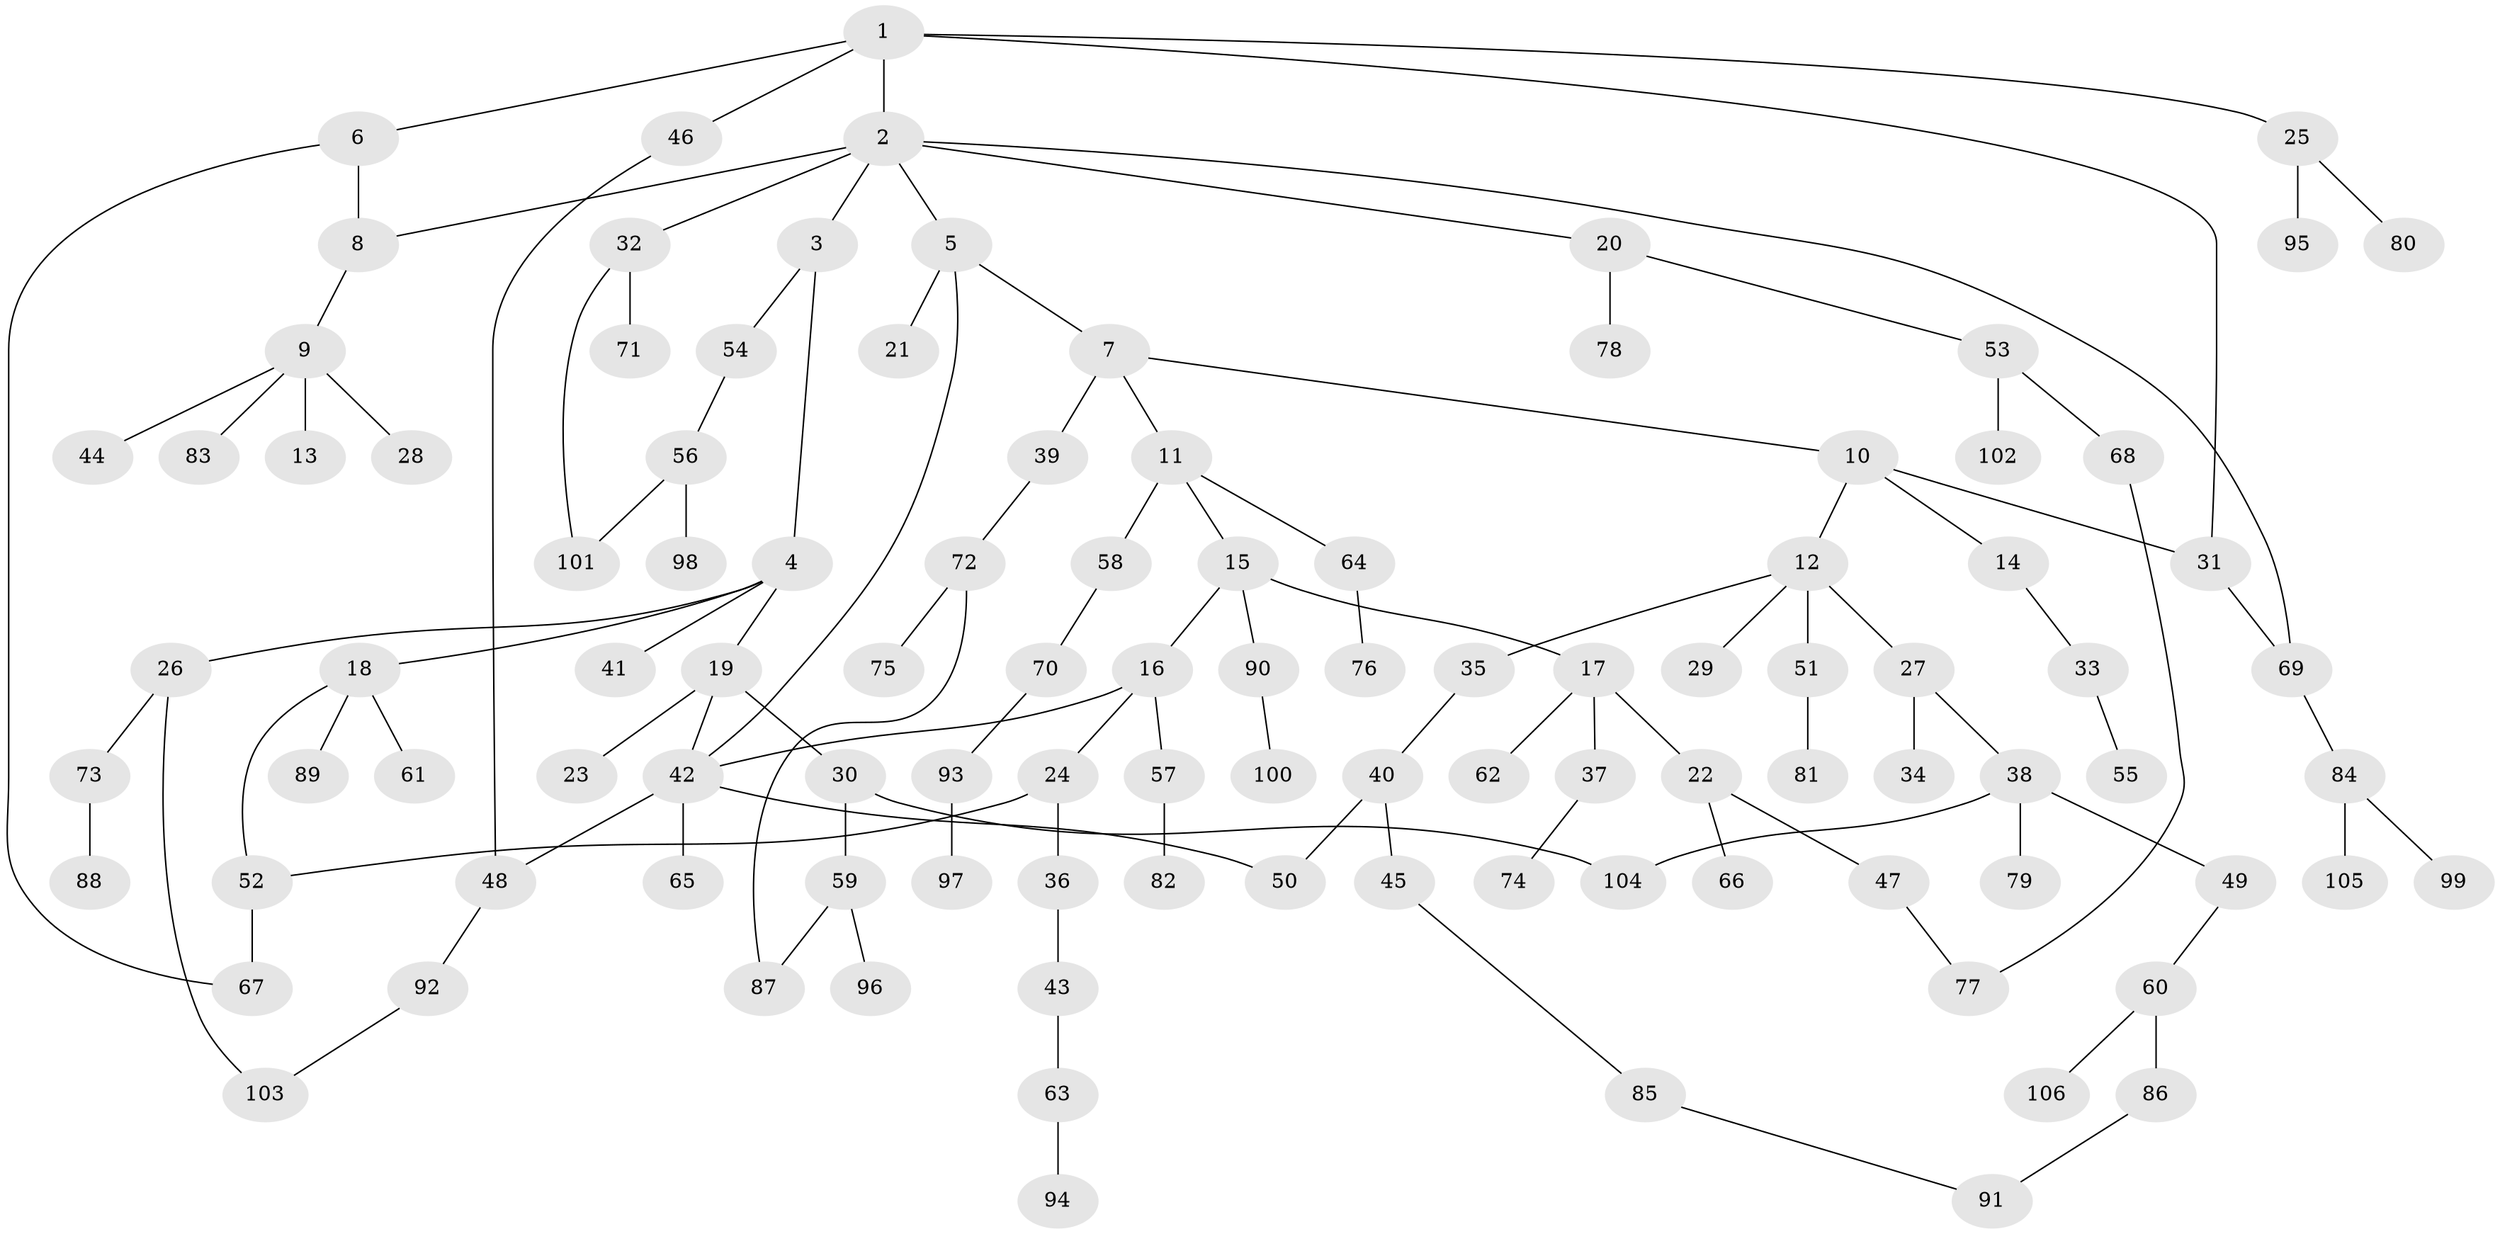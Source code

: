 // Generated by graph-tools (version 1.1) at 2025/42/03/09/25 04:42:47]
// undirected, 106 vertices, 120 edges
graph export_dot {
graph [start="1"]
  node [color=gray90,style=filled];
  1;
  2;
  3;
  4;
  5;
  6;
  7;
  8;
  9;
  10;
  11;
  12;
  13;
  14;
  15;
  16;
  17;
  18;
  19;
  20;
  21;
  22;
  23;
  24;
  25;
  26;
  27;
  28;
  29;
  30;
  31;
  32;
  33;
  34;
  35;
  36;
  37;
  38;
  39;
  40;
  41;
  42;
  43;
  44;
  45;
  46;
  47;
  48;
  49;
  50;
  51;
  52;
  53;
  54;
  55;
  56;
  57;
  58;
  59;
  60;
  61;
  62;
  63;
  64;
  65;
  66;
  67;
  68;
  69;
  70;
  71;
  72;
  73;
  74;
  75;
  76;
  77;
  78;
  79;
  80;
  81;
  82;
  83;
  84;
  85;
  86;
  87;
  88;
  89;
  90;
  91;
  92;
  93;
  94;
  95;
  96;
  97;
  98;
  99;
  100;
  101;
  102;
  103;
  104;
  105;
  106;
  1 -- 2;
  1 -- 6;
  1 -- 25;
  1 -- 46;
  1 -- 31;
  2 -- 3;
  2 -- 5;
  2 -- 8;
  2 -- 20;
  2 -- 32;
  2 -- 69;
  3 -- 4;
  3 -- 54;
  4 -- 18;
  4 -- 19;
  4 -- 26;
  4 -- 41;
  5 -- 7;
  5 -- 21;
  5 -- 42;
  6 -- 67;
  6 -- 8;
  7 -- 10;
  7 -- 11;
  7 -- 39;
  8 -- 9;
  9 -- 13;
  9 -- 28;
  9 -- 44;
  9 -- 83;
  10 -- 12;
  10 -- 14;
  10 -- 31;
  11 -- 15;
  11 -- 58;
  11 -- 64;
  12 -- 27;
  12 -- 29;
  12 -- 35;
  12 -- 51;
  14 -- 33;
  15 -- 16;
  15 -- 17;
  15 -- 90;
  16 -- 24;
  16 -- 57;
  16 -- 42;
  17 -- 22;
  17 -- 37;
  17 -- 62;
  18 -- 61;
  18 -- 89;
  18 -- 52;
  19 -- 23;
  19 -- 30;
  19 -- 42;
  20 -- 53;
  20 -- 78;
  22 -- 47;
  22 -- 66;
  24 -- 36;
  24 -- 52;
  25 -- 80;
  25 -- 95;
  26 -- 73;
  26 -- 103;
  27 -- 34;
  27 -- 38;
  30 -- 59;
  30 -- 104;
  31 -- 69;
  32 -- 71;
  32 -- 101;
  33 -- 55;
  35 -- 40;
  36 -- 43;
  37 -- 74;
  38 -- 49;
  38 -- 79;
  38 -- 104;
  39 -- 72;
  40 -- 45;
  40 -- 50;
  42 -- 65;
  42 -- 50;
  42 -- 48;
  43 -- 63;
  45 -- 85;
  46 -- 48;
  47 -- 77;
  48 -- 92;
  49 -- 60;
  51 -- 81;
  52 -- 67;
  53 -- 68;
  53 -- 102;
  54 -- 56;
  56 -- 98;
  56 -- 101;
  57 -- 82;
  58 -- 70;
  59 -- 87;
  59 -- 96;
  60 -- 86;
  60 -- 106;
  63 -- 94;
  64 -- 76;
  68 -- 77;
  69 -- 84;
  70 -- 93;
  72 -- 75;
  72 -- 87;
  73 -- 88;
  84 -- 99;
  84 -- 105;
  85 -- 91;
  86 -- 91;
  90 -- 100;
  92 -- 103;
  93 -- 97;
}
